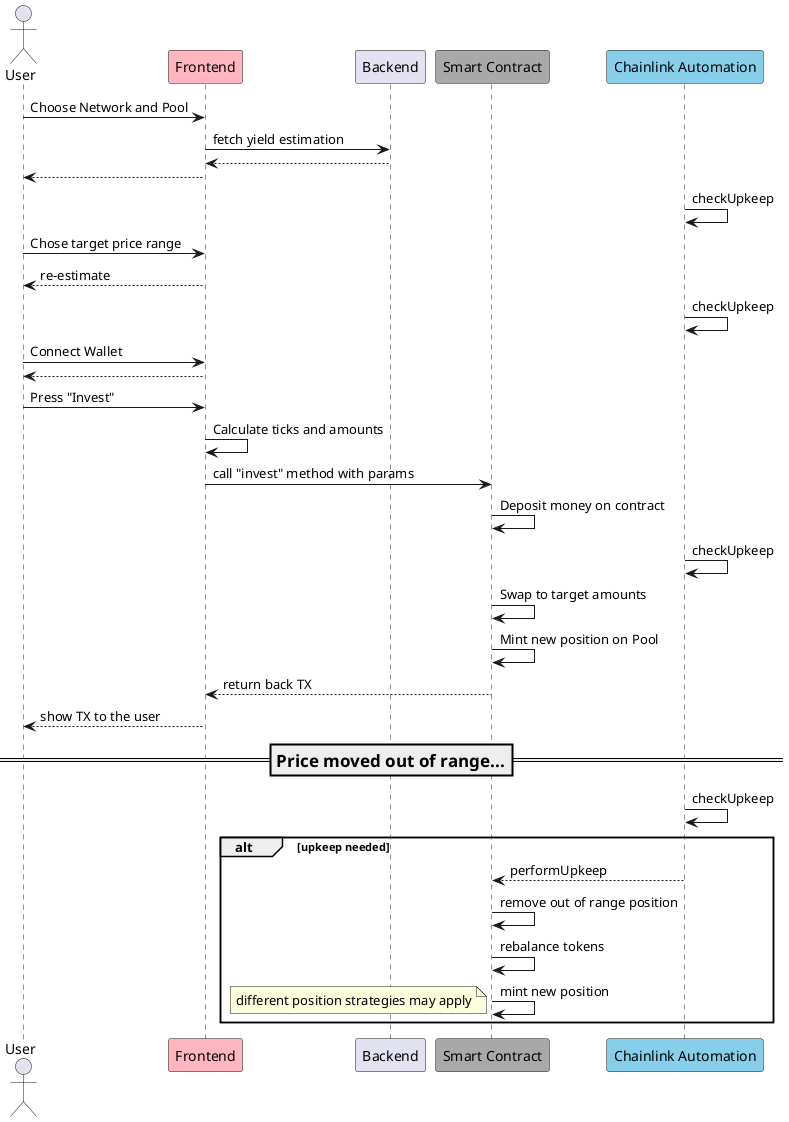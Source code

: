 @startuml Main Sequence

actor User
participant Frontend as F #LightPink
participant Backend as B
participant "Smart Contract" as SC #DarkGray
participant "Chainlink Automation" as CA #SkyBlue

User -> F: Choose Network and Pool
F -> B: fetch yield estimation
F <-- B
User <-- F
CA -> CA: checkUpkeep
User -> F: Chose target price range
User <-- F: re-estimate
CA -> CA: checkUpkeep
User -> F: Connect Wallet
User <-- F
User -> F: Press "Invest"
F -> F: Calculate ticks and amounts
F -> SC: call "invest" method with params
SC -> SC: Deposit money on contract
CA -> CA: checkUpkeep
SC -> SC: Swap to target amounts
SC -> SC: Mint new position on Pool
F <-- SC: return back TX
User <-- F: show TX to the user
=== Price moved out of range... ==
CA -> CA: checkUpkeep
alt upkeep needed
    SC <-- CA: performUpkeep
    SC -> SC: remove out of range position
    SC -> SC: rebalance tokens
    SC -> SC: mint new position
    note left: different position strategies may apply
end


@enduml